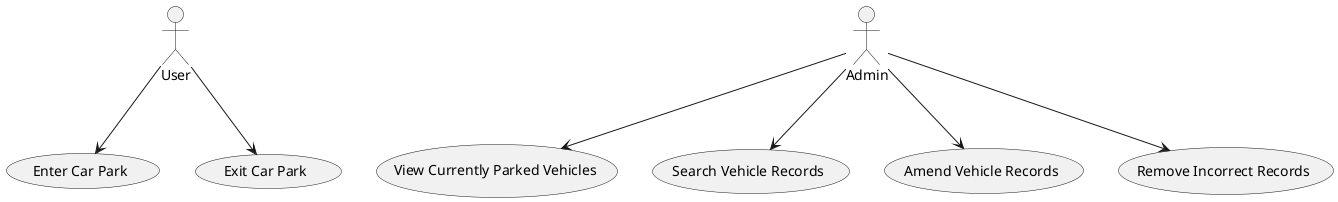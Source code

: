 @startuml usecase
actor User
actor Admin

usecase "Enter Car Park" as UC1
usecase "Exit Car Park" as UC2
usecase "View Currently Parked Vehicles" as UC3
usecase "Search Vehicle Records" as UC4
usecase "Amend Vehicle Records" as UC5
usecase "Remove Incorrect Records" as UC6

User --> UC1
User --> UC2

Admin --> UC3
Admin --> UC4
Admin --> UC5
Admin --> UC6

@enduml
